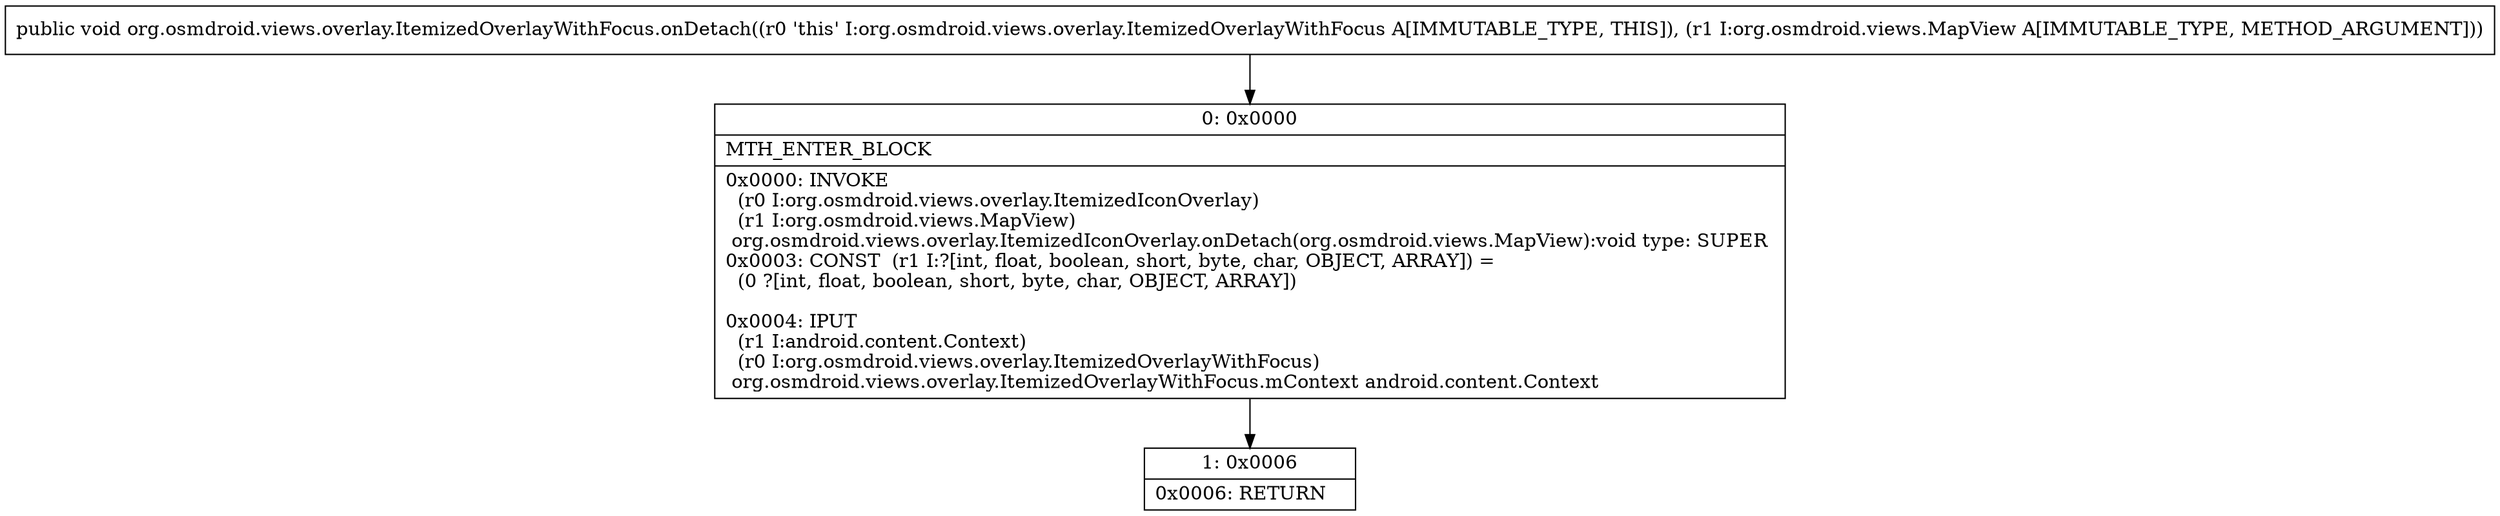 digraph "CFG fororg.osmdroid.views.overlay.ItemizedOverlayWithFocus.onDetach(Lorg\/osmdroid\/views\/MapView;)V" {
Node_0 [shape=record,label="{0\:\ 0x0000|MTH_ENTER_BLOCK\l|0x0000: INVOKE  \l  (r0 I:org.osmdroid.views.overlay.ItemizedIconOverlay)\l  (r1 I:org.osmdroid.views.MapView)\l org.osmdroid.views.overlay.ItemizedIconOverlay.onDetach(org.osmdroid.views.MapView):void type: SUPER \l0x0003: CONST  (r1 I:?[int, float, boolean, short, byte, char, OBJECT, ARRAY]) = \l  (0 ?[int, float, boolean, short, byte, char, OBJECT, ARRAY])\l \l0x0004: IPUT  \l  (r1 I:android.content.Context)\l  (r0 I:org.osmdroid.views.overlay.ItemizedOverlayWithFocus)\l org.osmdroid.views.overlay.ItemizedOverlayWithFocus.mContext android.content.Context \l}"];
Node_1 [shape=record,label="{1\:\ 0x0006|0x0006: RETURN   \l}"];
MethodNode[shape=record,label="{public void org.osmdroid.views.overlay.ItemizedOverlayWithFocus.onDetach((r0 'this' I:org.osmdroid.views.overlay.ItemizedOverlayWithFocus A[IMMUTABLE_TYPE, THIS]), (r1 I:org.osmdroid.views.MapView A[IMMUTABLE_TYPE, METHOD_ARGUMENT])) }"];
MethodNode -> Node_0;
Node_0 -> Node_1;
}

